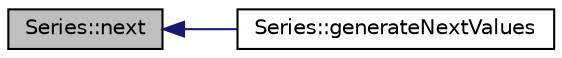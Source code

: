 digraph "Series::next"
{
  edge [fontname="Helvetica",fontsize="10",labelfontname="Helvetica",labelfontsize="10"];
  node [fontname="Helvetica",fontsize="10",shape=record];
  rankdir="LR";
  Node12 [label="Series::next",height=0.2,width=0.4,color="black", fillcolor="grey75", style="filled", fontcolor="black"];
  Node12 -> Node13 [dir="back",color="midnightblue",fontsize="10",style="solid"];
  Node13 [label="Series::generateNextValues",height=0.2,width=0.4,color="black", fillcolor="white", style="filled",URL="$class_series.html#a2274def40fd4c03eba80a8735b885dfb"];
}
